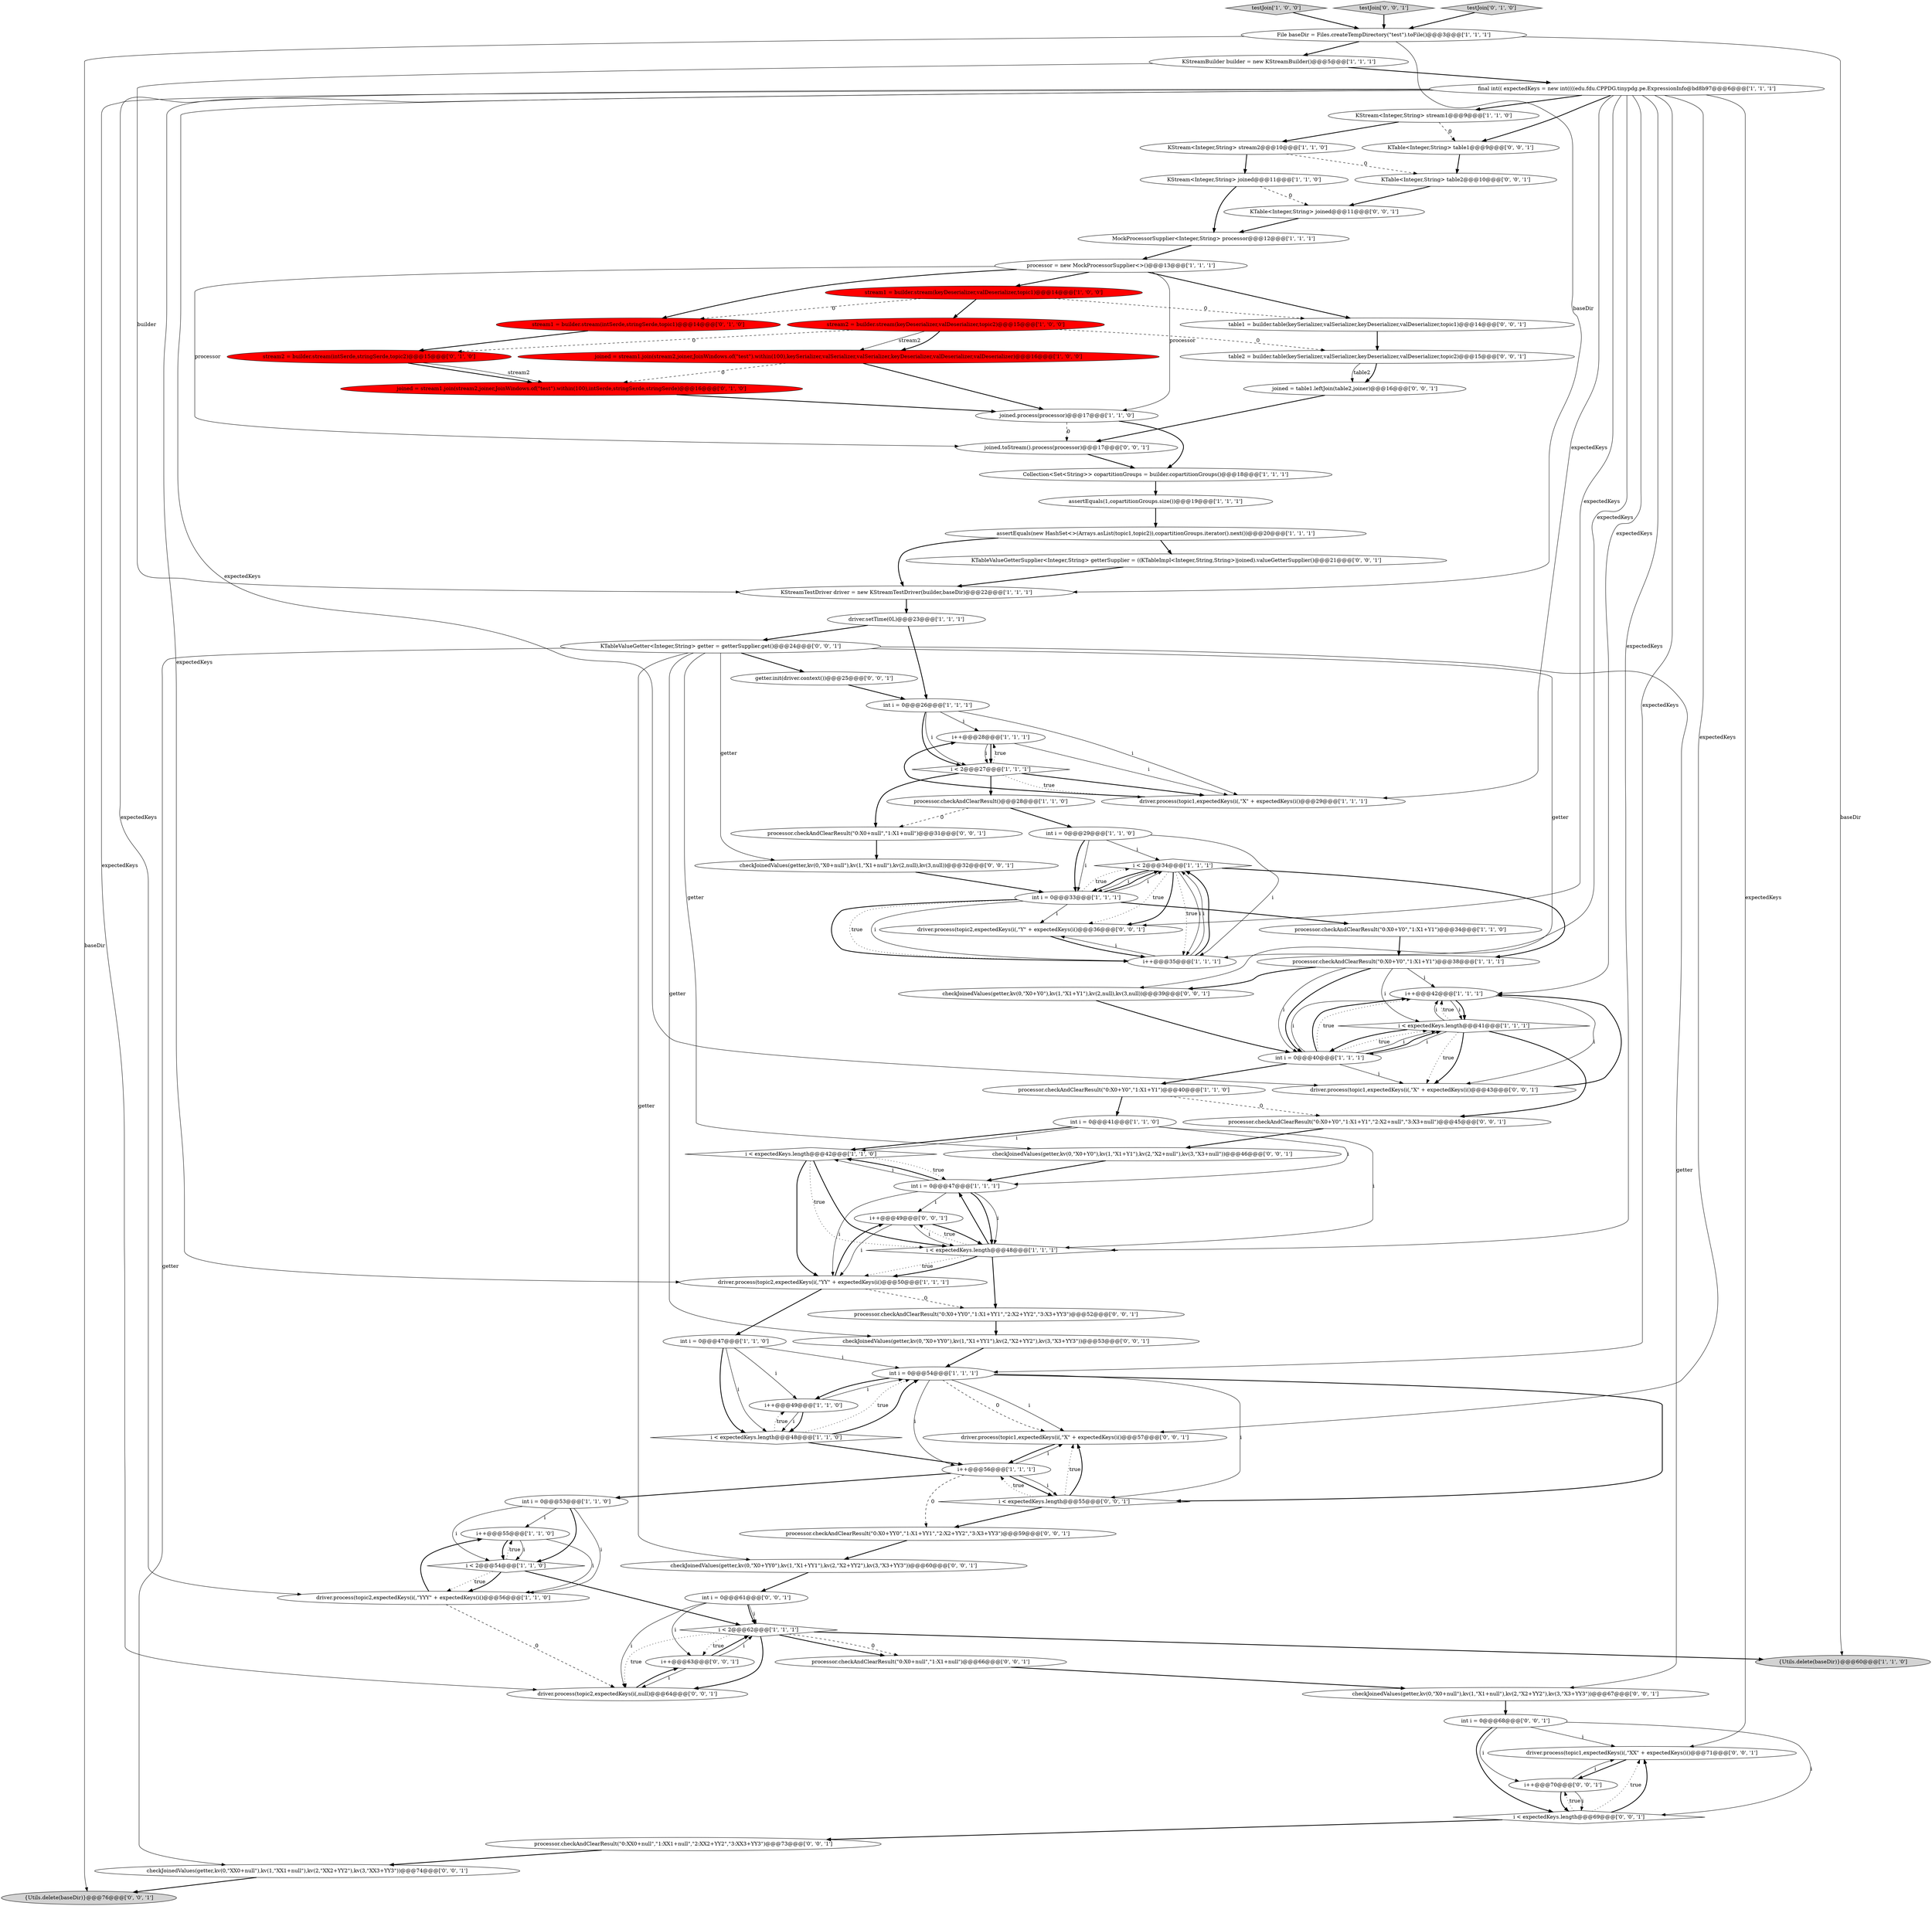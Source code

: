 digraph {
9 [style = filled, label = "i < expectedKeys.length@@@42@@@['1', '1', '0']", fillcolor = white, shape = diamond image = "AAA0AAABBB1BBB"];
47 [style = filled, label = "assertEquals(new HashSet<>(Arrays.asList(topic1,topic2)),copartitionGroups.iterator().next())@@@20@@@['1', '1', '1']", fillcolor = white, shape = ellipse image = "AAA0AAABBB1BBB"];
83 [style = filled, label = "driver.process(topic1,expectedKeys(i(,\"XX\" + expectedKeys(i()@@@71@@@['0', '0', '1']", fillcolor = white, shape = ellipse image = "AAA0AAABBB3BBB"];
45 [style = filled, label = "int i = 0@@@47@@@['1', '1', '1']", fillcolor = white, shape = ellipse image = "AAA0AAABBB1BBB"];
67 [style = filled, label = "processor.checkAndClearResult(\"0:XX0+null\",\"1:XX1+null\",\"2:XX2+YY2\",\"3:XX3+YY3\")@@@73@@@['0', '0', '1']", fillcolor = white, shape = ellipse image = "AAA0AAABBB3BBB"];
26 [style = filled, label = "int i = 0@@@41@@@['1', '1', '0']", fillcolor = white, shape = ellipse image = "AAA0AAABBB1BBB"];
80 [style = filled, label = "processor.checkAndClearResult(\"0:X0+Y0\",\"1:X1+Y1\",\"2:X2+null\",\"3:X3+null\")@@@45@@@['0', '0', '1']", fillcolor = white, shape = ellipse image = "AAA0AAABBB3BBB"];
3 [style = filled, label = "i < expectedKeys.length@@@48@@@['1', '1', '0']", fillcolor = white, shape = diamond image = "AAA0AAABBB1BBB"];
15 [style = filled, label = "int i = 0@@@29@@@['1', '1', '0']", fillcolor = white, shape = ellipse image = "AAA0AAABBB1BBB"];
56 [style = filled, label = "i < expectedKeys.length@@@69@@@['0', '0', '1']", fillcolor = white, shape = diamond image = "AAA0AAABBB3BBB"];
22 [style = filled, label = "stream1 = builder.stream(keyDeserializer,valDeserializer,topic1)@@@14@@@['1', '0', '0']", fillcolor = red, shape = ellipse image = "AAA1AAABBB1BBB"];
71 [style = filled, label = "KTable<Integer,String> table2@@@10@@@['0', '0', '1']", fillcolor = white, shape = ellipse image = "AAA0AAABBB3BBB"];
78 [style = filled, label = "KTable<Integer,String> table1@@@9@@@['0', '0', '1']", fillcolor = white, shape = ellipse image = "AAA0AAABBB3BBB"];
89 [style = filled, label = "joined.toStream().process(processor)@@@17@@@['0', '0', '1']", fillcolor = white, shape = ellipse image = "AAA0AAABBB3BBB"];
32 [style = filled, label = "testJoin['1', '0', '0']", fillcolor = lightgray, shape = diamond image = "AAA0AAABBB1BBB"];
59 [style = filled, label = "table1 = builder.table(keySerializer,valSerializer,keyDeserializer,valDeserializer,topic1)@@@14@@@['0', '0', '1']", fillcolor = white, shape = ellipse image = "AAA0AAABBB3BBB"];
8 [style = filled, label = "i < 2@@@34@@@['1', '1', '1']", fillcolor = white, shape = diamond image = "AAA0AAABBB1BBB"];
48 [style = filled, label = "driver.setTime(0L)@@@23@@@['1', '1', '1']", fillcolor = white, shape = ellipse image = "AAA0AAABBB1BBB"];
63 [style = filled, label = "checkJoinedValues(getter,kv(0,\"X0+YY0\"),kv(1,\"X1+YY1\"),kv(2,\"X2+YY2\"),kv(3,\"X3+YY3\"))@@@60@@@['0', '0', '1']", fillcolor = white, shape = ellipse image = "AAA0AAABBB3BBB"];
13 [style = filled, label = "stream2 = builder.stream(keyDeserializer,valDeserializer,topic2)@@@15@@@['1', '0', '0']", fillcolor = red, shape = ellipse image = "AAA1AAABBB1BBB"];
30 [style = filled, label = "Collection<Set<String>> copartitionGroups = builder.copartitionGroups()@@@18@@@['1', '1', '1']", fillcolor = white, shape = ellipse image = "AAA0AAABBB1BBB"];
84 [style = filled, label = "KTableValueGetterSupplier<Integer,String> getterSupplier = ((KTableImpl<Integer,String,String>)joined).valueGetterSupplier()@@@21@@@['0', '0', '1']", fillcolor = white, shape = ellipse image = "AAA0AAABBB3BBB"];
81 [style = filled, label = "KTableValueGetter<Integer,String> getter = getterSupplier.get()@@@24@@@['0', '0', '1']", fillcolor = white, shape = ellipse image = "AAA0AAABBB3BBB"];
53 [style = filled, label = "driver.process(topic2,expectedKeys(i(,\"Y\" + expectedKeys(i()@@@36@@@['0', '0', '1']", fillcolor = white, shape = ellipse image = "AAA0AAABBB3BBB"];
73 [style = filled, label = "driver.process(topic1,expectedKeys(i(,\"X\" + expectedKeys(i()@@@57@@@['0', '0', '1']", fillcolor = white, shape = ellipse image = "AAA0AAABBB3BBB"];
51 [style = filled, label = "stream2 = builder.stream(intSerde,stringSerde,topic2)@@@15@@@['0', '1', '0']", fillcolor = red, shape = ellipse image = "AAA1AAABBB2BBB"];
76 [style = filled, label = "checkJoinedValues(getter,kv(0,\"X0+null\"),kv(1,\"X1+null\"),kv(2,\"X2+YY2\"),kv(3,\"X3+YY3\"))@@@67@@@['0', '0', '1']", fillcolor = white, shape = ellipse image = "AAA0AAABBB3BBB"];
88 [style = filled, label = "getter.init(driver.context())@@@25@@@['0', '0', '1']", fillcolor = white, shape = ellipse image = "AAA0AAABBB3BBB"];
6 [style = filled, label = "final int(( expectedKeys = new int((((edu.fdu.CPPDG.tinypdg.pe.ExpressionInfo@bd8b97@@@6@@@['1', '1', '1']", fillcolor = white, shape = ellipse image = "AAA0AAABBB1BBB"];
33 [style = filled, label = "joined = stream1.join(stream2,joiner,JoinWindows.of(\"test\").within(100),keySerializer,valSerializer,valSerializer,keyDeserializer,valDeserializer,valDeserializer)@@@16@@@['1', '0', '0']", fillcolor = red, shape = ellipse image = "AAA1AAABBB1BBB"];
20 [style = filled, label = "i++@@@42@@@['1', '1', '1']", fillcolor = white, shape = ellipse image = "AAA0AAABBB1BBB"];
79 [style = filled, label = "driver.process(topic1,expectedKeys(i(,\"X\" + expectedKeys(i()@@@43@@@['0', '0', '1']", fillcolor = white, shape = ellipse image = "AAA0AAABBB3BBB"];
36 [style = filled, label = "int i = 0@@@26@@@['1', '1', '1']", fillcolor = white, shape = ellipse image = "AAA0AAABBB1BBB"];
31 [style = filled, label = "i < expectedKeys.length@@@48@@@['1', '1', '1']", fillcolor = white, shape = diamond image = "AAA0AAABBB1BBB"];
60 [style = filled, label = "processor.checkAndClearResult(\"0:X0+null\",\"1:X1+null\")@@@66@@@['0', '0', '1']", fillcolor = white, shape = ellipse image = "AAA0AAABBB3BBB"];
68 [style = filled, label = "checkJoinedValues(getter,kv(0,\"XX0+null\"),kv(1,\"XX1+null\"),kv(2,\"XX2+YY2\"),kv(3,\"XX3+YY3\"))@@@74@@@['0', '0', '1']", fillcolor = white, shape = ellipse image = "AAA0AAABBB3BBB"];
61 [style = filled, label = "i++@@@70@@@['0', '0', '1']", fillcolor = white, shape = ellipse image = "AAA0AAABBB3BBB"];
86 [style = filled, label = "int i = 0@@@61@@@['0', '0', '1']", fillcolor = white, shape = ellipse image = "AAA0AAABBB3BBB"];
17 [style = filled, label = "int i = 0@@@54@@@['1', '1', '1']", fillcolor = white, shape = ellipse image = "AAA0AAABBB1BBB"];
54 [style = filled, label = "checkJoinedValues(getter,kv(0,\"X0+null\"),kv(1,\"X1+null\"),kv(2,null),kv(3,null))@@@32@@@['0', '0', '1']", fillcolor = white, shape = ellipse image = "AAA0AAABBB3BBB"];
57 [style = filled, label = "{Utils.delete(baseDir)}@@@76@@@['0', '0', '1']", fillcolor = lightgray, shape = ellipse image = "AAA0AAABBB3BBB"];
64 [style = filled, label = "i < expectedKeys.length@@@55@@@['0', '0', '1']", fillcolor = white, shape = diamond image = "AAA0AAABBB3BBB"];
74 [style = filled, label = "KTable<Integer,String> joined@@@11@@@['0', '0', '1']", fillcolor = white, shape = ellipse image = "AAA0AAABBB3BBB"];
28 [style = filled, label = "i++@@@35@@@['1', '1', '1']", fillcolor = white, shape = ellipse image = "AAA0AAABBB1BBB"];
27 [style = filled, label = "File baseDir = Files.createTempDirectory(\"test\").toFile()@@@3@@@['1', '1', '1']", fillcolor = white, shape = ellipse image = "AAA0AAABBB1BBB"];
18 [style = filled, label = "driver.process(topic2,expectedKeys(i(,\"YY\" + expectedKeys(i()@@@50@@@['1', '1', '1']", fillcolor = white, shape = ellipse image = "AAA0AAABBB1BBB"];
10 [style = filled, label = "KStream<Integer,String> stream1@@@9@@@['1', '1', '0']", fillcolor = white, shape = ellipse image = "AAA0AAABBB1BBB"];
11 [style = filled, label = "processor.checkAndClearResult()@@@28@@@['1', '1', '0']", fillcolor = white, shape = ellipse image = "AAA0AAABBB1BBB"];
65 [style = filled, label = "i++@@@49@@@['0', '0', '1']", fillcolor = white, shape = ellipse image = "AAA0AAABBB3BBB"];
38 [style = filled, label = "i < 2@@@62@@@['1', '1', '1']", fillcolor = white, shape = diamond image = "AAA0AAABBB1BBB"];
77 [style = filled, label = "checkJoinedValues(getter,kv(0,\"X0+YY0\"),kv(1,\"X1+YY1\"),kv(2,\"X2+YY2\"),kv(3,\"X3+YY3\"))@@@53@@@['0', '0', '1']", fillcolor = white, shape = ellipse image = "AAA0AAABBB3BBB"];
34 [style = filled, label = "i++@@@28@@@['1', '1', '1']", fillcolor = white, shape = ellipse image = "AAA0AAABBB1BBB"];
0 [style = filled, label = "i++@@@49@@@['1', '1', '0']", fillcolor = white, shape = ellipse image = "AAA0AAABBB1BBB"];
29 [style = filled, label = "i++@@@56@@@['1', '1', '1']", fillcolor = white, shape = ellipse image = "AAA0AAABBB1BBB"];
70 [style = filled, label = "i++@@@63@@@['0', '0', '1']", fillcolor = white, shape = ellipse image = "AAA0AAABBB3BBB"];
72 [style = filled, label = "checkJoinedValues(getter,kv(0,\"X0+Y0\"),kv(1,\"X1+Y1\"),kv(2,\"X2+null\"),kv(3,\"X3+null\"))@@@46@@@['0', '0', '1']", fillcolor = white, shape = ellipse image = "AAA0AAABBB3BBB"];
7 [style = filled, label = "KStreamBuilder builder = new KStreamBuilder()@@@5@@@['1', '1', '1']", fillcolor = white, shape = ellipse image = "AAA0AAABBB1BBB"];
39 [style = filled, label = "i < expectedKeys.length@@@41@@@['1', '1', '1']", fillcolor = white, shape = diamond image = "AAA0AAABBB1BBB"];
85 [style = filled, label = "processor.checkAndClearResult(\"0:X0+YY0\",\"1:X1+YY1\",\"2:X2+YY2\",\"3:X3+YY3\")@@@52@@@['0', '0', '1']", fillcolor = white, shape = ellipse image = "AAA0AAABBB3BBB"];
58 [style = filled, label = "processor.checkAndClearResult(\"0:X0+null\",\"1:X1+null\")@@@31@@@['0', '0', '1']", fillcolor = white, shape = ellipse image = "AAA0AAABBB3BBB"];
35 [style = filled, label = "assertEquals(1,copartitionGroups.size())@@@19@@@['1', '1', '1']", fillcolor = white, shape = ellipse image = "AAA0AAABBB1BBB"];
43 [style = filled, label = "int i = 0@@@47@@@['1', '1', '0']", fillcolor = white, shape = ellipse image = "AAA0AAABBB1BBB"];
75 [style = filled, label = "testJoin['0', '0', '1']", fillcolor = lightgray, shape = diamond image = "AAA0AAABBB3BBB"];
21 [style = filled, label = "i++@@@55@@@['1', '1', '0']", fillcolor = white, shape = ellipse image = "AAA0AAABBB1BBB"];
44 [style = filled, label = "processor.checkAndClearResult(\"0:X0+Y0\",\"1:X1+Y1\")@@@40@@@['1', '1', '0']", fillcolor = white, shape = ellipse image = "AAA0AAABBB1BBB"];
46 [style = filled, label = "int i = 0@@@53@@@['1', '1', '0']", fillcolor = white, shape = ellipse image = "AAA0AAABBB1BBB"];
87 [style = filled, label = "checkJoinedValues(getter,kv(0,\"X0+Y0\"),kv(1,\"X1+Y1\"),kv(2,null),kv(3,null))@@@39@@@['0', '0', '1']", fillcolor = white, shape = ellipse image = "AAA0AAABBB3BBB"];
19 [style = filled, label = "processor.checkAndClearResult(\"0:X0+Y0\",\"1:X1+Y1\")@@@34@@@['1', '1', '0']", fillcolor = white, shape = ellipse image = "AAA0AAABBB1BBB"];
40 [style = filled, label = "KStream<Integer,String> stream2@@@10@@@['1', '1', '0']", fillcolor = white, shape = ellipse image = "AAA0AAABBB1BBB"];
49 [style = filled, label = "testJoin['0', '1', '0']", fillcolor = lightgray, shape = diamond image = "AAA0AAABBB2BBB"];
55 [style = filled, label = "processor.checkAndClearResult(\"0:X0+YY0\",\"1:X1+YY1\",\"2:X2+YY2\",\"3:X3+YY3\")@@@59@@@['0', '0', '1']", fillcolor = white, shape = ellipse image = "AAA0AAABBB3BBB"];
82 [style = filled, label = "driver.process(topic2,expectedKeys(i(,null)@@@64@@@['0', '0', '1']", fillcolor = white, shape = ellipse image = "AAA0AAABBB3BBB"];
14 [style = filled, label = "MockProcessorSupplier<Integer,String> processor@@@12@@@['1', '1', '1']", fillcolor = white, shape = ellipse image = "AAA0AAABBB1BBB"];
1 [style = filled, label = "processor.checkAndClearResult(\"0:X0+Y0\",\"1:X1+Y1\")@@@38@@@['1', '1', '1']", fillcolor = white, shape = ellipse image = "AAA0AAABBB1BBB"];
2 [style = filled, label = "processor = new MockProcessorSupplier<>()@@@13@@@['1', '1', '1']", fillcolor = white, shape = ellipse image = "AAA0AAABBB1BBB"];
5 [style = filled, label = "i < 2@@@54@@@['1', '1', '0']", fillcolor = white, shape = diamond image = "AAA0AAABBB1BBB"];
50 [style = filled, label = "stream1 = builder.stream(intSerde,stringSerde,topic1)@@@14@@@['0', '1', '0']", fillcolor = red, shape = ellipse image = "AAA1AAABBB2BBB"];
62 [style = filled, label = "table2 = builder.table(keySerializer,valSerializer,keyDeserializer,valDeserializer,topic2)@@@15@@@['0', '0', '1']", fillcolor = white, shape = ellipse image = "AAA0AAABBB3BBB"];
41 [style = filled, label = "int i = 0@@@33@@@['1', '1', '1']", fillcolor = white, shape = ellipse image = "AAA0AAABBB1BBB"];
4 [style = filled, label = "KStreamTestDriver driver = new KStreamTestDriver(builder,baseDir)@@@22@@@['1', '1', '1']", fillcolor = white, shape = ellipse image = "AAA0AAABBB1BBB"];
25 [style = filled, label = "joined.process(processor)@@@17@@@['1', '1', '0']", fillcolor = white, shape = ellipse image = "AAA0AAABBB1BBB"];
37 [style = filled, label = "{Utils.delete(baseDir)}@@@60@@@['1', '1', '0']", fillcolor = lightgray, shape = ellipse image = "AAA0AAABBB1BBB"];
69 [style = filled, label = "joined = table1.leftJoin(table2,joiner)@@@16@@@['0', '0', '1']", fillcolor = white, shape = ellipse image = "AAA0AAABBB3BBB"];
12 [style = filled, label = "driver.process(topic2,expectedKeys(i(,\"YYY\" + expectedKeys(i()@@@56@@@['1', '1', '0']", fillcolor = white, shape = ellipse image = "AAA0AAABBB1BBB"];
16 [style = filled, label = "int i = 0@@@40@@@['1', '1', '1']", fillcolor = white, shape = ellipse image = "AAA0AAABBB1BBB"];
66 [style = filled, label = "int i = 0@@@68@@@['0', '0', '1']", fillcolor = white, shape = ellipse image = "AAA0AAABBB3BBB"];
23 [style = filled, label = "i < 2@@@27@@@['1', '1', '1']", fillcolor = white, shape = diamond image = "AAA0AAABBB1BBB"];
52 [style = filled, label = "joined = stream1.join(stream2,joiner,JoinWindows.of(\"test\").within(100),intSerde,stringSerde,stringSerde)@@@16@@@['0', '1', '0']", fillcolor = red, shape = ellipse image = "AAA1AAABBB2BBB"];
24 [style = filled, label = "driver.process(topic1,expectedKeys(i(,\"X\" + expectedKeys(i()@@@29@@@['1', '1', '1']", fillcolor = white, shape = ellipse image = "AAA0AAABBB1BBB"];
42 [style = filled, label = "KStream<Integer,String> joined@@@11@@@['1', '1', '0']", fillcolor = white, shape = ellipse image = "AAA0AAABBB1BBB"];
34->23 [style = solid, label="i"];
39->80 [style = bold, label=""];
48->81 [style = bold, label=""];
8->28 [style = dotted, label="true"];
64->73 [style = dotted, label="true"];
12->82 [style = dashed, label="0"];
27->57 [style = solid, label="baseDir"];
41->19 [style = bold, label=""];
61->56 [style = bold, label=""];
31->65 [style = dotted, label="true"];
63->86 [style = bold, label=""];
46->5 [style = bold, label=""];
39->20 [style = solid, label="i"];
41->8 [style = bold, label=""];
25->30 [style = bold, label=""];
69->89 [style = bold, label=""];
6->20 [style = solid, label="expectedKeys"];
39->16 [style = solid, label="i"];
70->38 [style = bold, label=""];
83->61 [style = bold, label=""];
6->18 [style = solid, label="expectedKeys"];
29->64 [style = solid, label="i"];
42->74 [style = dashed, label="0"];
24->34 [style = bold, label=""];
26->9 [style = bold, label=""];
56->67 [style = bold, label=""];
16->20 [style = dotted, label="true"];
59->62 [style = bold, label=""];
5->12 [style = dotted, label="true"];
45->31 [style = bold, label=""];
18->85 [style = dashed, label="0"];
77->17 [style = bold, label=""];
5->38 [style = bold, label=""];
64->73 [style = bold, label=""];
73->29 [style = bold, label=""];
70->82 [style = solid, label="i"];
41->28 [style = bold, label=""];
17->73 [style = dashed, label="0"];
55->63 [style = bold, label=""];
8->1 [style = bold, label=""];
19->1 [style = bold, label=""];
65->31 [style = solid, label="i"];
43->3 [style = bold, label=""];
86->70 [style = solid, label="i"];
39->79 [style = dotted, label="true"];
56->83 [style = dotted, label="true"];
79->20 [style = bold, label=""];
56->83 [style = bold, label=""];
56->61 [style = dotted, label="true"];
71->74 [style = bold, label=""];
33->25 [style = bold, label=""];
6->24 [style = solid, label="expectedKeys"];
17->73 [style = solid, label="i"];
16->39 [style = dotted, label="true"];
29->46 [style = bold, label=""];
84->4 [style = bold, label=""];
27->7 [style = bold, label=""];
81->77 [style = solid, label="getter"];
13->51 [style = dashed, label="0"];
67->68 [style = bold, label=""];
3->0 [style = dotted, label="true"];
2->59 [style = bold, label=""];
15->41 [style = bold, label=""];
78->71 [style = bold, label=""];
81->63 [style = solid, label="getter"];
81->72 [style = solid, label="getter"];
8->28 [style = solid, label="i"];
40->71 [style = dashed, label="0"];
8->53 [style = bold, label=""];
13->33 [style = solid, label="stream2"];
20->39 [style = solid, label="i"];
6->78 [style = bold, label=""];
22->13 [style = bold, label=""];
20->79 [style = solid, label="i"];
6->31 [style = solid, label="expectedKeys"];
0->3 [style = bold, label=""];
6->73 [style = solid, label="expectedKeys"];
28->8 [style = solid, label="i"];
85->77 [style = bold, label=""];
2->89 [style = solid, label="processor"];
16->20 [style = solid, label="i"];
12->21 [style = bold, label=""];
66->83 [style = solid, label="i"];
6->17 [style = solid, label="expectedKeys"];
41->28 [style = dotted, label="true"];
72->45 [style = bold, label=""];
9->31 [style = dotted, label="true"];
1->39 [style = solid, label="i"];
54->41 [style = bold, label=""];
16->39 [style = solid, label="i"];
31->85 [style = bold, label=""];
13->62 [style = dashed, label="0"];
17->64 [style = solid, label="i"];
58->54 [style = bold, label=""];
16->79 [style = solid, label="i"];
44->80 [style = dashed, label="0"];
61->83 [style = solid, label="i"];
17->29 [style = solid, label="i"];
0->17 [style = solid, label="i"];
36->23 [style = solid, label="i"];
36->24 [style = solid, label="i"];
33->52 [style = dashed, label="0"];
15->41 [style = solid, label="i"];
65->18 [style = solid, label="i"];
47->84 [style = bold, label=""];
11->58 [style = dashed, label="0"];
38->37 [style = bold, label=""];
1->16 [style = bold, label=""];
21->5 [style = solid, label="i"];
27->4 [style = solid, label="baseDir"];
7->6 [style = bold, label=""];
20->39 [style = bold, label=""];
29->64 [style = bold, label=""];
39->79 [style = bold, label=""];
41->8 [style = solid, label="i"];
16->39 [style = bold, label=""];
3->17 [style = dotted, label="true"];
18->65 [style = bold, label=""];
38->60 [style = dashed, label="0"];
17->64 [style = bold, label=""];
6->28 [style = solid, label="expectedKeys"];
39->20 [style = dotted, label="true"];
16->20 [style = bold, label=""];
43->17 [style = solid, label="i"];
3->29 [style = bold, label=""];
23->24 [style = dotted, label="true"];
1->20 [style = solid, label="i"];
23->58 [style = bold, label=""];
70->38 [style = solid, label="i"];
6->79 [style = solid, label="expectedKeys"];
39->16 [style = bold, label=""];
8->41 [style = bold, label=""];
45->31 [style = solid, label="i"];
81->87 [style = solid, label="getter"];
64->29 [style = dotted, label="true"];
80->72 [style = bold, label=""];
65->31 [style = bold, label=""];
86->82 [style = solid, label="i"];
9->31 [style = bold, label=""];
64->55 [style = bold, label=""];
46->21 [style = solid, label="i"];
1->87 [style = bold, label=""];
32->27 [style = bold, label=""];
45->65 [style = solid, label="i"];
51->52 [style = bold, label=""];
74->14 [style = bold, label=""];
86->38 [style = bold, label=""];
81->68 [style = solid, label="getter"];
76->66 [style = bold, label=""];
31->18 [style = dotted, label="true"];
22->59 [style = dashed, label="0"];
42->14 [style = bold, label=""];
27->37 [style = solid, label="baseDir"];
21->12 [style = solid, label="i"];
21->5 [style = bold, label=""];
45->9 [style = solid, label="i"];
81->54 [style = solid, label="getter"];
26->31 [style = solid, label="i"];
17->0 [style = bold, label=""];
9->18 [style = bold, label=""];
30->35 [style = bold, label=""];
29->73 [style = solid, label="i"];
45->18 [style = solid, label="i"];
43->3 [style = solid, label="i"];
16->44 [style = bold, label=""];
9->45 [style = dotted, label="true"];
28->53 [style = solid, label="i"];
6->10 [style = bold, label=""];
28->8 [style = bold, label=""];
0->3 [style = solid, label="i"];
88->36 [style = bold, label=""];
10->40 [style = bold, label=""];
82->70 [style = bold, label=""];
15->8 [style = solid, label="i"];
3->17 [style = bold, label=""];
41->8 [style = dotted, label="true"];
5->21 [style = dotted, label="true"];
34->23 [style = bold, label=""];
14->2 [style = bold, label=""];
15->28 [style = solid, label="i"];
46->5 [style = solid, label="i"];
23->11 [style = bold, label=""];
4->48 [style = bold, label=""];
36->34 [style = solid, label="i"];
25->89 [style = dashed, label="0"];
41->28 [style = solid, label="i"];
41->53 [style = solid, label="i"];
62->69 [style = bold, label=""];
45->9 [style = bold, label=""];
53->28 [style = bold, label=""];
43->0 [style = solid, label="i"];
2->25 [style = solid, label="processor"];
46->12 [style = solid, label="i"];
81->76 [style = solid, label="getter"];
48->36 [style = bold, label=""];
60->76 [style = bold, label=""];
38->82 [style = bold, label=""];
61->56 [style = solid, label="i"];
86->38 [style = solid, label="i"];
31->18 [style = bold, label=""];
49->27 [style = bold, label=""];
38->60 [style = bold, label=""];
29->55 [style = dashed, label="0"];
66->56 [style = solid, label="i"];
2->50 [style = bold, label=""];
22->50 [style = dashed, label="0"];
8->41 [style = solid, label="i"];
11->15 [style = bold, label=""];
62->69 [style = solid, label="table2"];
81->88 [style = bold, label=""];
68->57 [style = bold, label=""];
6->82 [style = solid, label="expectedKeys"];
1->16 [style = solid, label="i"];
38->82 [style = dotted, label="true"];
26->9 [style = solid, label="i"];
23->24 [style = bold, label=""];
6->83 [style = solid, label="expectedKeys"];
51->52 [style = solid, label="stream2"];
87->16 [style = bold, label=""];
52->25 [style = bold, label=""];
36->23 [style = bold, label=""];
18->43 [style = bold, label=""];
44->26 [style = bold, label=""];
5->12 [style = bold, label=""];
38->70 [style = dotted, label="true"];
26->45 [style = solid, label="i"];
89->30 [style = bold, label=""];
50->51 [style = bold, label=""];
35->47 [style = bold, label=""];
7->4 [style = solid, label="builder"];
34->24 [style = solid, label="i"];
8->53 [style = dotted, label="true"];
66->61 [style = solid, label="i"];
10->78 [style = dashed, label="0"];
2->22 [style = bold, label=""];
13->33 [style = bold, label=""];
75->27 [style = bold, label=""];
23->34 [style = dotted, label="true"];
31->45 [style = bold, label=""];
40->42 [style = bold, label=""];
66->56 [style = bold, label=""];
6->53 [style = solid, label="expectedKeys"];
47->4 [style = bold, label=""];
6->12 [style = solid, label="expectedKeys"];
}
